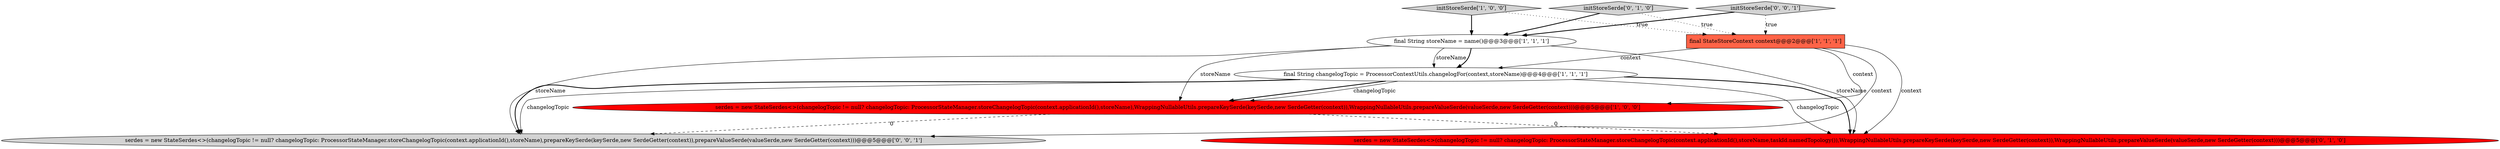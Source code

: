 digraph {
8 [style = filled, label = "initStoreSerde['0', '0', '1']", fillcolor = lightgray, shape = diamond image = "AAA0AAABBB3BBB"];
5 [style = filled, label = "serdes = new StateSerdes<>(changelogTopic != null? changelogTopic: ProcessorStateManager.storeChangelogTopic(context.applicationId(),storeName,taskId.namedTopology()),WrappingNullableUtils.prepareKeySerde(keySerde,new SerdeGetter(context)),WrappingNullableUtils.prepareValueSerde(valueSerde,new SerdeGetter(context)))@@@5@@@['0', '1', '0']", fillcolor = red, shape = ellipse image = "AAA1AAABBB2BBB"];
1 [style = filled, label = "final StateStoreContext context@@@2@@@['1', '1', '1']", fillcolor = tomato, shape = box image = "AAA0AAABBB1BBB"];
4 [style = filled, label = "serdes = new StateSerdes<>(changelogTopic != null? changelogTopic: ProcessorStateManager.storeChangelogTopic(context.applicationId(),storeName),WrappingNullableUtils.prepareKeySerde(keySerde,new SerdeGetter(context)),WrappingNullableUtils.prepareValueSerde(valueSerde,new SerdeGetter(context)))@@@5@@@['1', '0', '0']", fillcolor = red, shape = ellipse image = "AAA1AAABBB1BBB"];
3 [style = filled, label = "final String storeName = name()@@@3@@@['1', '1', '1']", fillcolor = white, shape = ellipse image = "AAA0AAABBB1BBB"];
2 [style = filled, label = "final String changelogTopic = ProcessorContextUtils.changelogFor(context,storeName)@@@4@@@['1', '1', '1']", fillcolor = white, shape = ellipse image = "AAA0AAABBB1BBB"];
7 [style = filled, label = "serdes = new StateSerdes<>(changelogTopic != null? changelogTopic: ProcessorStateManager.storeChangelogTopic(context.applicationId(),storeName),prepareKeySerde(keySerde,new SerdeGetter(context)),prepareValueSerde(valueSerde,new SerdeGetter(context)))@@@5@@@['0', '0', '1']", fillcolor = lightgray, shape = ellipse image = "AAA0AAABBB3BBB"];
6 [style = filled, label = "initStoreSerde['0', '1', '0']", fillcolor = lightgray, shape = diamond image = "AAA0AAABBB2BBB"];
0 [style = filled, label = "initStoreSerde['1', '0', '0']", fillcolor = lightgray, shape = diamond image = "AAA0AAABBB1BBB"];
0->3 [style = bold, label=""];
1->2 [style = solid, label="context"];
6->3 [style = bold, label=""];
2->5 [style = bold, label=""];
8->3 [style = bold, label=""];
6->1 [style = dotted, label="true"];
2->7 [style = solid, label="changelogTopic"];
1->7 [style = solid, label="context"];
1->5 [style = solid, label="context"];
3->2 [style = solid, label="storeName"];
2->5 [style = solid, label="changelogTopic"];
2->4 [style = bold, label=""];
3->4 [style = solid, label="storeName"];
8->1 [style = dotted, label="true"];
3->5 [style = solid, label="storeName"];
3->2 [style = bold, label=""];
3->7 [style = solid, label="storeName"];
4->7 [style = dashed, label="0"];
4->5 [style = dashed, label="0"];
2->4 [style = solid, label="changelogTopic"];
2->7 [style = bold, label=""];
0->1 [style = dotted, label="true"];
1->4 [style = solid, label="context"];
}
